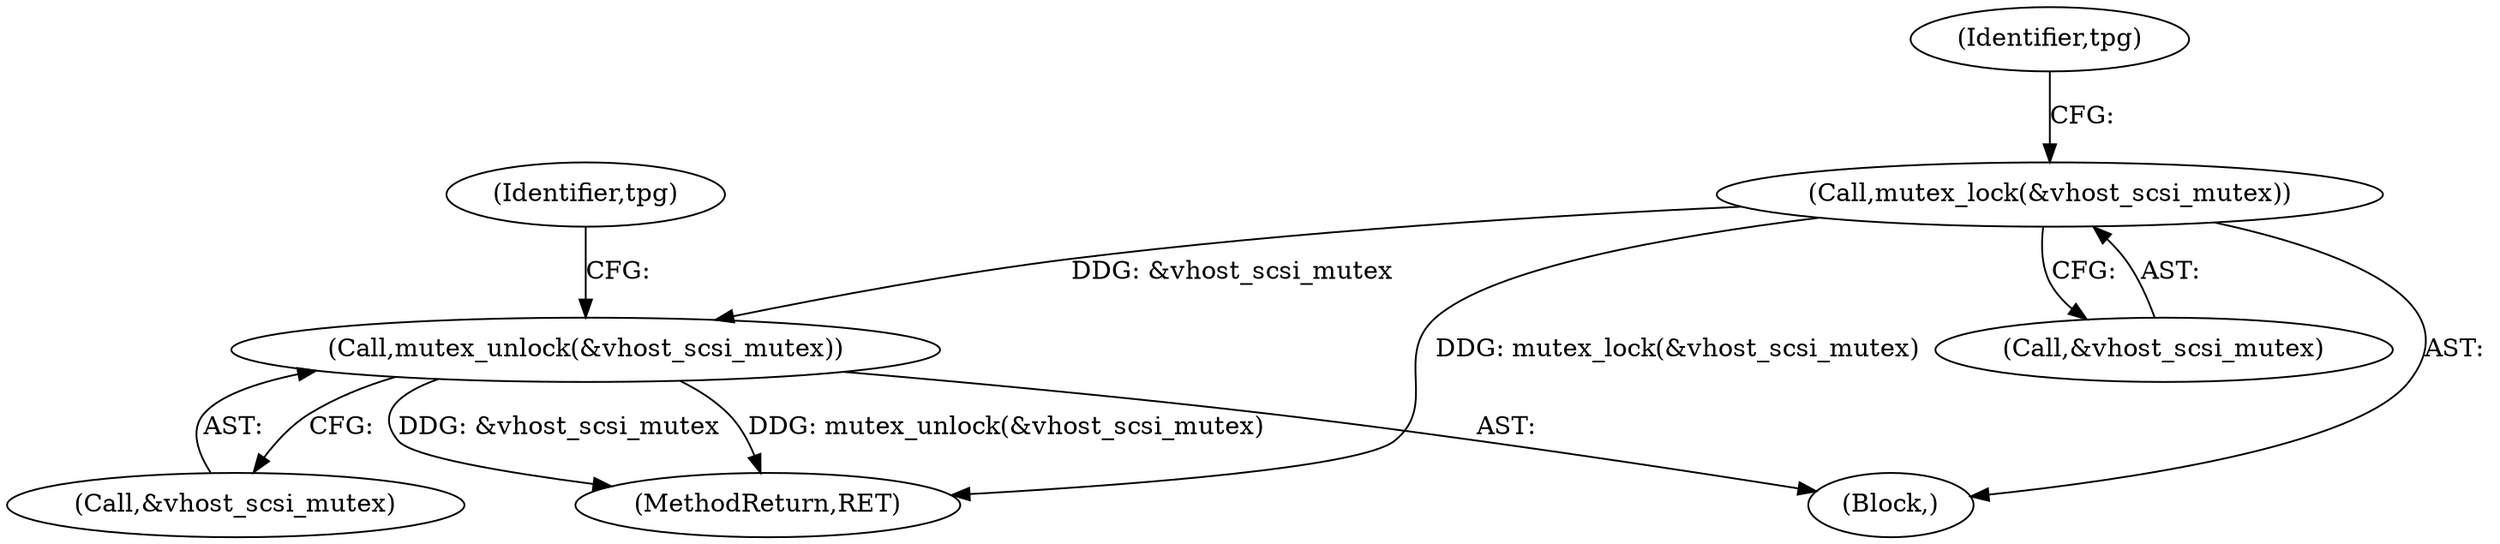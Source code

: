 digraph "0_linux_59c816c1f24df0204e01851431d3bab3eb76719c@API" {
"1000193" [label="(Call,mutex_lock(&vhost_scsi_mutex))"];
"1000203" [label="(Call,mutex_unlock(&vhost_scsi_mutex))"];
"1000211" [label="(MethodReturn,RET)"];
"1000104" [label="(Block,)"];
"1000204" [label="(Call,&vhost_scsi_mutex)"];
"1000209" [label="(Identifier,tpg)"];
"1000199" [label="(Identifier,tpg)"];
"1000193" [label="(Call,mutex_lock(&vhost_scsi_mutex))"];
"1000203" [label="(Call,mutex_unlock(&vhost_scsi_mutex))"];
"1000194" [label="(Call,&vhost_scsi_mutex)"];
"1000193" -> "1000104"  [label="AST: "];
"1000193" -> "1000194"  [label="CFG: "];
"1000194" -> "1000193"  [label="AST: "];
"1000199" -> "1000193"  [label="CFG: "];
"1000193" -> "1000211"  [label="DDG: mutex_lock(&vhost_scsi_mutex)"];
"1000193" -> "1000203"  [label="DDG: &vhost_scsi_mutex"];
"1000203" -> "1000104"  [label="AST: "];
"1000203" -> "1000204"  [label="CFG: "];
"1000204" -> "1000203"  [label="AST: "];
"1000209" -> "1000203"  [label="CFG: "];
"1000203" -> "1000211"  [label="DDG: mutex_unlock(&vhost_scsi_mutex)"];
"1000203" -> "1000211"  [label="DDG: &vhost_scsi_mutex"];
}

